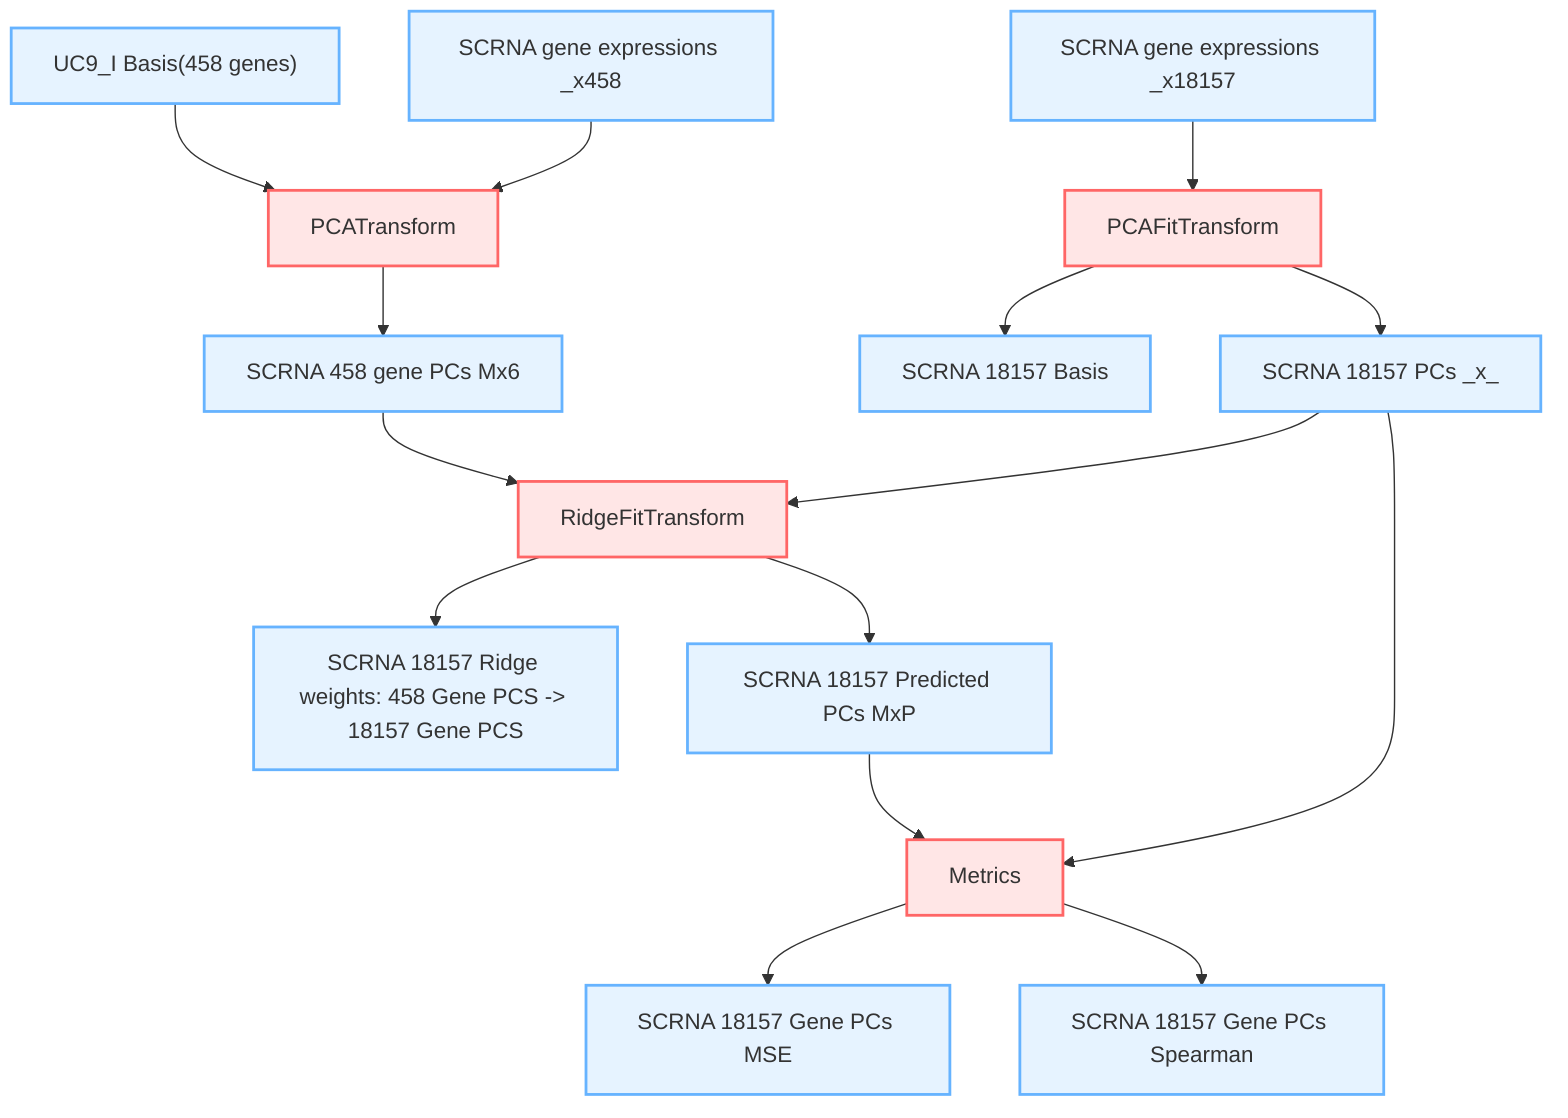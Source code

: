%%{init: {'themeVariables': {'nodeTextColor':'#000'}}}%%
flowchart TD
    classDef data fill:#e6f3ff,stroke:#66b3ff,stroke-width:2px
    classDef op fill:#ffe6e6,stroke:#ff6666,stroke-width:2px,shape:round-rect


    data9["UC9_I Basis(458 genes)"]:::data

    data15["SCRNA gene expressions _x458"]:::data
    data16["SCRNA gene expressions _x18157"]:::data

    op11["PCATransform"]:::op
    data9 & data15 --> op11
    data18["SCRNA 458 gene PCs Mx6"]:::data
    op11 --> data18
    op12["PCAFitTransform"]:::op
    data16 --> op12
    data19["SCRNA 18157 Basis"]:::data
    data20["SCRNA 18157 PCs _x_"]:::data
    op12 --> data20 & data19
    op13["RidgeFitTransform"]:::op
    data22["SCRNA 18157 Ridge weights: 458 Gene PCS -> 18157 Gene PCS"]:::data
    data21["SCRNA 18157 Predicted PCs MxP"]:::data
    data18 & data20 --> op13 --> data21 & data22
    op14["Metrics"]:::op
    data21 & data20 --> op14
    data23["SCRNA 18157 Gene PCs MSE"]:::data
    data24["SCRNA 18157 Gene PCs Spearman"]:::data
    op14 --> data23 & data24